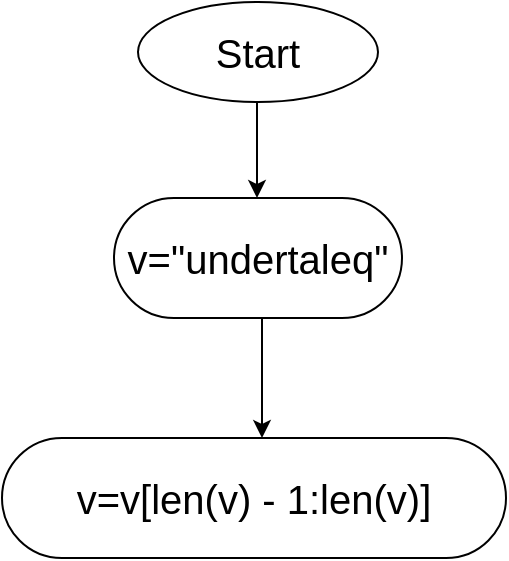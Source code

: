 <mxfile version="14.6.13" type="github">
  <diagram id="aoA7ihZStqxC-dKKYQ2P" name="Page-1">
    <mxGraphModel dx="1038" dy="580" grid="1" gridSize="12" guides="1" tooltips="1" connect="1" arrows="1" fold="1" page="1" pageScale="1" pageWidth="827" pageHeight="1169" math="0" shadow="0">
      <root>
        <mxCell id="0" />
        <mxCell id="1" parent="0" />
        <mxCell id="Vaz9GyMPrD7RZ0xWUUvn-1" value="Start" style="ellipse;whiteSpace=wrap;html=1;fontSize=20;" vertex="1" parent="1">
          <mxGeometry x="320" y="10" width="120" height="50" as="geometry" />
        </mxCell>
        <mxCell id="Vaz9GyMPrD7RZ0xWUUvn-2" value="" style="endArrow=classic;html=1;fontSize=20;" edge="1" parent="1">
          <mxGeometry width="50" height="50" relative="1" as="geometry">
            <mxPoint x="379.5" y="60" as="sourcePoint" />
            <mxPoint x="379.5" y="108" as="targetPoint" />
          </mxGeometry>
        </mxCell>
        <mxCell id="Vaz9GyMPrD7RZ0xWUUvn-3" value="v=&quot;undertaleq&quot;" style="rounded=1;whiteSpace=wrap;html=1;fontSize=20;arcSize=50;" vertex="1" parent="1">
          <mxGeometry x="308" y="108" width="144" height="60" as="geometry" />
        </mxCell>
        <mxCell id="Vaz9GyMPrD7RZ0xWUUvn-4" value="v=v[len(v) - 1:len(v)]" style="rounded=1;whiteSpace=wrap;html=1;fontSize=20;arcSize=50;" vertex="1" parent="1">
          <mxGeometry x="252" y="228" width="252" height="60" as="geometry" />
        </mxCell>
        <mxCell id="Vaz9GyMPrD7RZ0xWUUvn-9" value="" style="endArrow=classic;html=1;fontSize=20;" edge="1" parent="1">
          <mxGeometry width="50" height="50" relative="1" as="geometry">
            <mxPoint x="382" y="168" as="sourcePoint" />
            <mxPoint x="382" y="228" as="targetPoint" />
          </mxGeometry>
        </mxCell>
      </root>
    </mxGraphModel>
  </diagram>
</mxfile>
